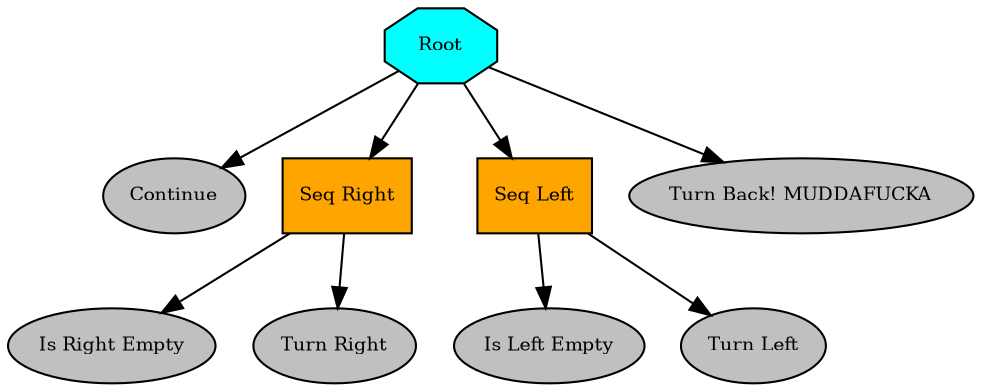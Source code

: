 digraph pastafarianism {
ordering=out;
graph [fontname="times-roman"];
node [fontname="times-roman"];
edge [fontname="times-roman"];
Root [fillcolor=cyan, fontcolor=black, fontsize=9, label=Root, shape=octagon, style=filled];
Continue [fillcolor=gray, fontcolor=black, fontsize=9, label=Continue, shape=ellipse, style=filled];
Root -> Continue;
"Seq Right" [fillcolor=orange, fontcolor=black, fontsize=9, label="Seq Right", shape=box, style=filled];
Root -> "Seq Right";
"Is Right Empty" [fillcolor=gray, fontcolor=black, fontsize=9, label="Is Right Empty", shape=ellipse, style=filled];
"Seq Right" -> "Is Right Empty";
"Turn Right" [fillcolor=gray, fontcolor=black, fontsize=9, label="Turn Right", shape=ellipse, style=filled];
"Seq Right" -> "Turn Right";
"Seq Left" [fillcolor=orange, fontcolor=black, fontsize=9, label="Seq Left", shape=box, style=filled];
Root -> "Seq Left";
"Is Left Empty" [fillcolor=gray, fontcolor=black, fontsize=9, label="Is Left Empty", shape=ellipse, style=filled];
"Seq Left" -> "Is Left Empty";
"Turn Left" [fillcolor=gray, fontcolor=black, fontsize=9, label="Turn Left", shape=ellipse, style=filled];
"Seq Left" -> "Turn Left";
"Turn Back! MUDDAFUCKA" [fillcolor=gray, fontcolor=black, fontsize=9, label="Turn Back! MUDDAFUCKA", shape=ellipse, style=filled];
Root -> "Turn Back! MUDDAFUCKA";
}
